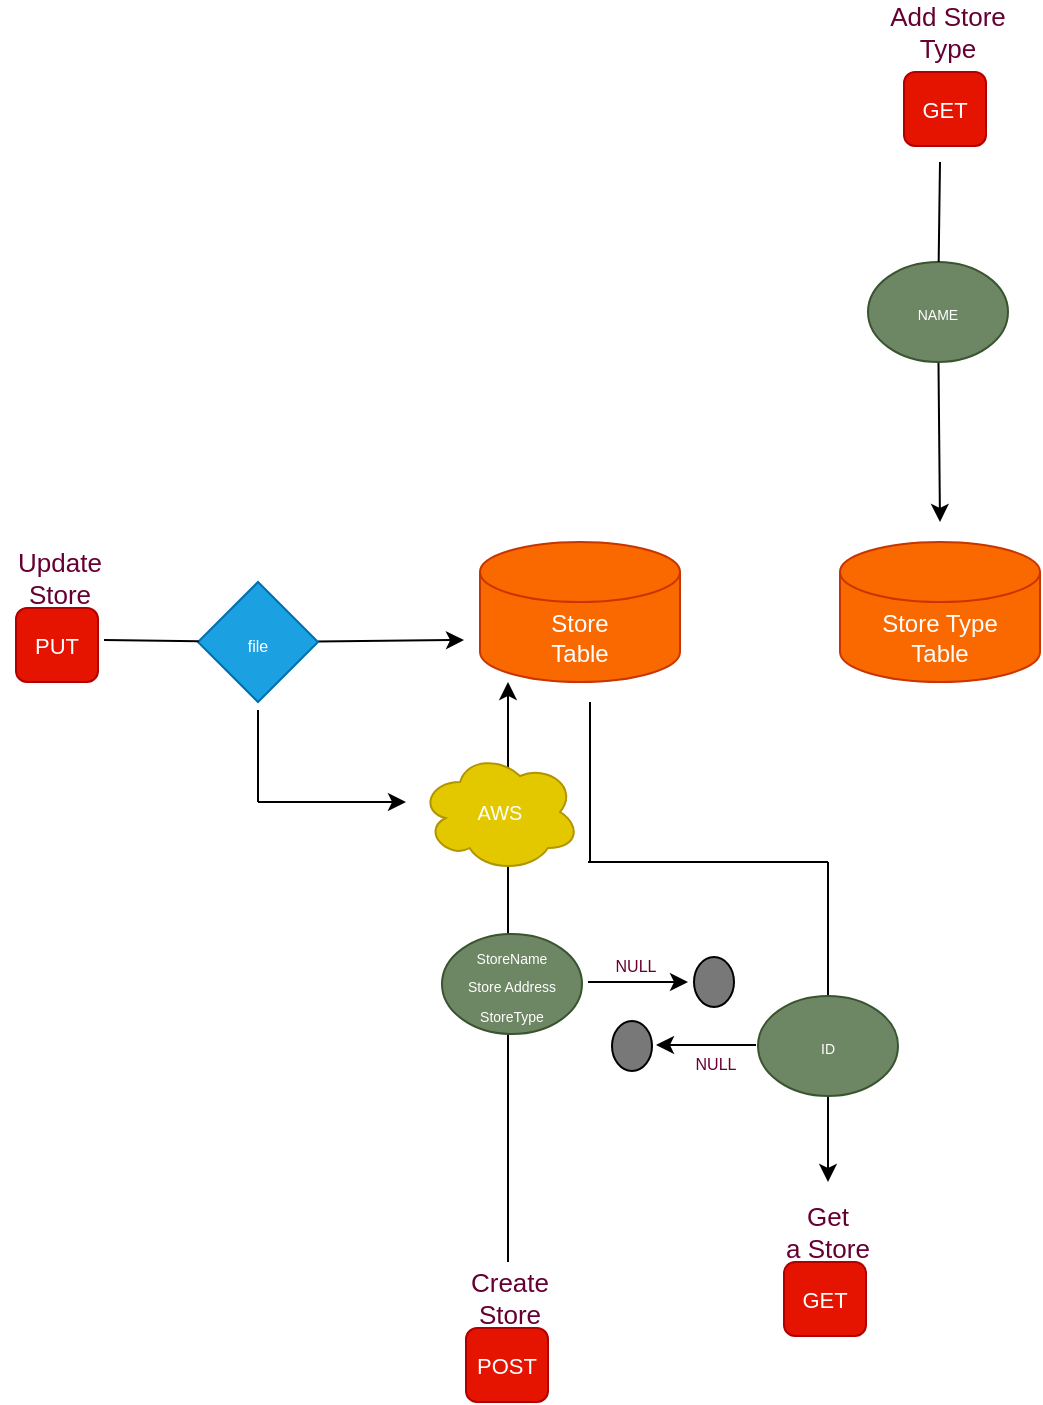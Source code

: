 <mxfile version="20.4.0" type="github">
  <diagram id="i9xrxphUEHvW15t4KBRU" name="Page-1">
    <mxGraphModel dx="786" dy="546" grid="1" gridSize="10" guides="1" tooltips="1" connect="1" arrows="1" fold="1" page="1" pageScale="1" pageWidth="90000" pageHeight="90000" math="0" shadow="0">
      <root>
        <mxCell id="0" />
        <mxCell id="1" parent="0" />
        <mxCell id="OTjgttVjAGzdU9vJC6uX-1" value="&lt;font color=&quot;#ffffff&quot;&gt;Store&lt;br&gt;Table&lt;/font&gt;" style="shape=cylinder3;whiteSpace=wrap;html=1;boundedLbl=1;backgroundOutline=1;size=15;fillColor=#fa6800;strokeColor=#C73500;fontColor=#000000;" vertex="1" parent="1">
          <mxGeometry x="1030" y="430" width="100" height="70" as="geometry" />
        </mxCell>
        <mxCell id="OTjgttVjAGzdU9vJC6uX-2" value="" style="endArrow=classic;html=1;rounded=0;fontColor=#FFFFFF;" edge="1" parent="1">
          <mxGeometry width="50" height="50" relative="1" as="geometry">
            <mxPoint x="1044" y="790" as="sourcePoint" />
            <mxPoint x="1044" y="500" as="targetPoint" />
          </mxGeometry>
        </mxCell>
        <mxCell id="OTjgttVjAGzdU9vJC6uX-4" value="&lt;font style=&quot;font-size: 7px;&quot;&gt;StoreName&lt;br&gt;Store Address&lt;br&gt;StoreType&lt;br&gt;&lt;/font&gt;" style="ellipse;whiteSpace=wrap;html=1;fontColor=#ffffff;fillColor=#6d8764;strokeColor=#3A5431;" vertex="1" parent="1">
          <mxGeometry x="1011" y="626" width="70" height="50" as="geometry" />
        </mxCell>
        <mxCell id="OTjgttVjAGzdU9vJC6uX-5" value="&lt;font color=&quot;#ffffff&quot; size=&quot;1&quot;&gt;AWS&lt;/font&gt;" style="ellipse;shape=cloud;whiteSpace=wrap;html=1;fontSize=7;fontColor=#000000;fillColor=#e3c800;strokeColor=#B09500;" vertex="1" parent="1">
          <mxGeometry x="1000" y="535" width="80" height="60" as="geometry" />
        </mxCell>
        <mxCell id="OTjgttVjAGzdU9vJC6uX-7" value="" style="endArrow=classic;html=1;rounded=0;fontSize=8;fontColor=#FFFFFF;" edge="1" parent="1">
          <mxGeometry width="50" height="50" relative="1" as="geometry">
            <mxPoint x="1084" y="650" as="sourcePoint" />
            <mxPoint x="1134" y="650" as="targetPoint" />
          </mxGeometry>
        </mxCell>
        <mxCell id="OTjgttVjAGzdU9vJC6uX-8" value="&lt;font color=&quot;#660033&quot;&gt;NULL&lt;/font&gt;" style="text;html=1;strokeColor=none;fillColor=none;align=center;verticalAlign=middle;whiteSpace=wrap;rounded=0;fontSize=8;fontColor=#FFFFFF;" vertex="1" parent="1">
          <mxGeometry x="1078" y="627" width="60" height="30" as="geometry" />
        </mxCell>
        <mxCell id="OTjgttVjAGzdU9vJC6uX-9" value="" style="ellipse;whiteSpace=wrap;html=1;fontSize=8;fontColor=#660033;fillColor=#787878;" vertex="1" parent="1">
          <mxGeometry x="1137" y="637.5" width="20" height="25" as="geometry" />
        </mxCell>
        <mxCell id="OTjgttVjAGzdU9vJC6uX-10" value="&lt;font style=&quot;font-size: 13px;&quot;&gt;Create Store&lt;/font&gt;" style="text;html=1;strokeColor=none;fillColor=none;align=center;verticalAlign=middle;whiteSpace=wrap;rounded=0;fontSize=8;fontColor=#660033;" vertex="1" parent="1">
          <mxGeometry x="1015" y="793" width="60" height="30" as="geometry" />
        </mxCell>
        <mxCell id="OTjgttVjAGzdU9vJC6uX-11" value="POST" style="rounded=1;whiteSpace=wrap;html=1;fontSize=11;fontColor=#ffffff;fillColor=#e51400;strokeColor=#B20000;" vertex="1" parent="1">
          <mxGeometry x="1023" y="823" width="41" height="37" as="geometry" />
        </mxCell>
        <mxCell id="OTjgttVjAGzdU9vJC6uX-12" value="" style="endArrow=none;html=1;rounded=0;fontSize=13;fontColor=#660033;" edge="1" parent="1">
          <mxGeometry width="50" height="50" relative="1" as="geometry">
            <mxPoint x="1085" y="510" as="sourcePoint" />
            <mxPoint x="1085" y="590" as="targetPoint" />
          </mxGeometry>
        </mxCell>
        <mxCell id="OTjgttVjAGzdU9vJC6uX-13" value="" style="endArrow=none;html=1;rounded=0;fontSize=13;fontColor=#660033;" edge="1" parent="1">
          <mxGeometry width="50" height="50" relative="1" as="geometry">
            <mxPoint x="1084" y="590" as="sourcePoint" />
            <mxPoint x="1204" y="590" as="targetPoint" />
          </mxGeometry>
        </mxCell>
        <mxCell id="OTjgttVjAGzdU9vJC6uX-14" value="" style="endArrow=classic;html=1;rounded=0;fontSize=13;fontColor=#660033;" edge="1" parent="1">
          <mxGeometry width="50" height="50" relative="1" as="geometry">
            <mxPoint x="1204" y="590" as="sourcePoint" />
            <mxPoint x="1204" y="750" as="targetPoint" />
          </mxGeometry>
        </mxCell>
        <mxCell id="OTjgttVjAGzdU9vJC6uX-15" value="&lt;span style=&quot;font-size: 13px;&quot;&gt;Get&lt;br&gt;a Store&lt;br&gt;&lt;/span&gt;" style="text;html=1;strokeColor=none;fillColor=none;align=center;verticalAlign=middle;whiteSpace=wrap;rounded=0;fontSize=8;fontColor=#660033;" vertex="1" parent="1">
          <mxGeometry x="1174" y="760" width="60" height="30" as="geometry" />
        </mxCell>
        <mxCell id="OTjgttVjAGzdU9vJC6uX-16" value="GET" style="rounded=1;whiteSpace=wrap;html=1;fontSize=11;fontColor=#ffffff;fillColor=#e51400;strokeColor=#B20000;" vertex="1" parent="1">
          <mxGeometry x="1182" y="790" width="41" height="37" as="geometry" />
        </mxCell>
        <mxCell id="OTjgttVjAGzdU9vJC6uX-17" value="&lt;font style=&quot;font-size: 7px;&quot;&gt;ID&lt;br&gt;&lt;/font&gt;" style="ellipse;whiteSpace=wrap;html=1;fontColor=#ffffff;fillColor=#6d8764;strokeColor=#3A5431;" vertex="1" parent="1">
          <mxGeometry x="1169" y="657" width="70" height="50" as="geometry" />
        </mxCell>
        <mxCell id="OTjgttVjAGzdU9vJC6uX-18" value="" style="endArrow=classic;html=1;rounded=0;fontSize=13;fontColor=#660033;" edge="1" parent="1">
          <mxGeometry width="50" height="50" relative="1" as="geometry">
            <mxPoint x="1168" y="681.5" as="sourcePoint" />
            <mxPoint x="1118" y="681.5" as="targetPoint" />
          </mxGeometry>
        </mxCell>
        <mxCell id="OTjgttVjAGzdU9vJC6uX-19" value="" style="ellipse;whiteSpace=wrap;html=1;fontSize=8;fontColor=#660033;fillColor=#787878;" vertex="1" parent="1">
          <mxGeometry x="1096" y="669.5" width="20" height="25" as="geometry" />
        </mxCell>
        <mxCell id="OTjgttVjAGzdU9vJC6uX-20" value="&lt;font color=&quot;#660033&quot;&gt;NULL&lt;/font&gt;" style="text;html=1;strokeColor=none;fillColor=none;align=center;verticalAlign=middle;whiteSpace=wrap;rounded=0;fontSize=8;fontColor=#FFFFFF;" vertex="1" parent="1">
          <mxGeometry x="1118" y="676" width="60" height="30" as="geometry" />
        </mxCell>
        <mxCell id="OTjgttVjAGzdU9vJC6uX-21" value="" style="endArrow=classic;html=1;rounded=0;fontSize=13;fontColor=#660033;startArrow=none;" edge="1" parent="1" source="OTjgttVjAGzdU9vJC6uX-23">
          <mxGeometry width="50" height="50" relative="1" as="geometry">
            <mxPoint x="842" y="479" as="sourcePoint" />
            <mxPoint x="1022" y="479" as="targetPoint" />
          </mxGeometry>
        </mxCell>
        <mxCell id="OTjgttVjAGzdU9vJC6uX-23" value="&lt;font style=&quot;font-size: 8px;&quot;&gt;file&lt;/font&gt;" style="rhombus;whiteSpace=wrap;html=1;fontSize=13;fontColor=#ffffff;fillColor=#1ba1e2;strokeColor=#006EAF;" vertex="1" parent="1">
          <mxGeometry x="889" y="450" width="60" height="60" as="geometry" />
        </mxCell>
        <mxCell id="OTjgttVjAGzdU9vJC6uX-24" value="" style="endArrow=none;html=1;rounded=0;fontSize=13;fontColor=#660033;" edge="1" parent="1" target="OTjgttVjAGzdU9vJC6uX-23">
          <mxGeometry width="50" height="50" relative="1" as="geometry">
            <mxPoint x="842" y="479" as="sourcePoint" />
            <mxPoint x="1022" y="479" as="targetPoint" />
          </mxGeometry>
        </mxCell>
        <mxCell id="OTjgttVjAGzdU9vJC6uX-25" value="" style="endArrow=none;html=1;rounded=0;fontSize=13;fontColor=#660033;" edge="1" parent="1">
          <mxGeometry width="50" height="50" relative="1" as="geometry">
            <mxPoint x="919" y="514" as="sourcePoint" />
            <mxPoint x="919" y="560" as="targetPoint" />
          </mxGeometry>
        </mxCell>
        <mxCell id="OTjgttVjAGzdU9vJC6uX-26" value="" style="endArrow=classic;html=1;rounded=0;fontSize=13;fontColor=#660033;" edge="1" parent="1">
          <mxGeometry width="50" height="50" relative="1" as="geometry">
            <mxPoint x="919" y="560" as="sourcePoint" />
            <mxPoint x="993" y="560" as="targetPoint" />
          </mxGeometry>
        </mxCell>
        <mxCell id="OTjgttVjAGzdU9vJC6uX-27" value="&lt;font style=&quot;font-size: 13px;&quot;&gt;Update Store&lt;/font&gt;" style="text;html=1;strokeColor=none;fillColor=none;align=center;verticalAlign=middle;whiteSpace=wrap;rounded=0;fontSize=8;fontColor=#660033;" vertex="1" parent="1">
          <mxGeometry x="790" y="433" width="60" height="30" as="geometry" />
        </mxCell>
        <mxCell id="OTjgttVjAGzdU9vJC6uX-28" value="PUT" style="rounded=1;whiteSpace=wrap;html=1;fontSize=11;fontColor=#ffffff;fillColor=#e51400;strokeColor=#B20000;" vertex="1" parent="1">
          <mxGeometry x="798" y="463" width="41" height="37" as="geometry" />
        </mxCell>
        <mxCell id="OTjgttVjAGzdU9vJC6uX-29" value="&lt;font color=&quot;#ffffff&quot;&gt;Store Type&lt;br&gt;Table&lt;/font&gt;" style="shape=cylinder3;whiteSpace=wrap;html=1;boundedLbl=1;backgroundOutline=1;size=15;fillColor=#fa6800;strokeColor=#C73500;fontColor=#000000;" vertex="1" parent="1">
          <mxGeometry x="1210" y="430" width="100" height="70" as="geometry" />
        </mxCell>
        <mxCell id="OTjgttVjAGzdU9vJC6uX-31" value="" style="endArrow=classic;html=1;rounded=0;fontSize=8;fontColor=#660033;startArrow=none;" edge="1" parent="1" source="OTjgttVjAGzdU9vJC6uX-34">
          <mxGeometry width="50" height="50" relative="1" as="geometry">
            <mxPoint x="1260" y="240" as="sourcePoint" />
            <mxPoint x="1260" y="420" as="targetPoint" />
          </mxGeometry>
        </mxCell>
        <mxCell id="OTjgttVjAGzdU9vJC6uX-32" value="&lt;span style=&quot;font-size: 13px;&quot;&gt;Add Store Type&lt;br&gt;&lt;/span&gt;" style="text;html=1;strokeColor=none;fillColor=none;align=center;verticalAlign=middle;whiteSpace=wrap;rounded=0;fontSize=8;fontColor=#660033;" vertex="1" parent="1">
          <mxGeometry x="1234" y="160" width="60" height="30" as="geometry" />
        </mxCell>
        <mxCell id="OTjgttVjAGzdU9vJC6uX-33" value="GET" style="rounded=1;whiteSpace=wrap;html=1;fontSize=11;fontColor=#ffffff;fillColor=#e51400;strokeColor=#B20000;" vertex="1" parent="1">
          <mxGeometry x="1242" y="195" width="41" height="37" as="geometry" />
        </mxCell>
        <mxCell id="OTjgttVjAGzdU9vJC6uX-34" value="&lt;font style=&quot;font-size: 7px;&quot;&gt;NAME&lt;br&gt;&lt;/font&gt;" style="ellipse;whiteSpace=wrap;html=1;fontColor=#ffffff;fillColor=#6d8764;strokeColor=#3A5431;" vertex="1" parent="1">
          <mxGeometry x="1224" y="290" width="70" height="50" as="geometry" />
        </mxCell>
        <mxCell id="OTjgttVjAGzdU9vJC6uX-35" value="" style="endArrow=none;html=1;rounded=0;fontSize=8;fontColor=#660033;" edge="1" parent="1" target="OTjgttVjAGzdU9vJC6uX-34">
          <mxGeometry width="50" height="50" relative="1" as="geometry">
            <mxPoint x="1260" y="240" as="sourcePoint" />
            <mxPoint x="1260" y="420" as="targetPoint" />
          </mxGeometry>
        </mxCell>
      </root>
    </mxGraphModel>
  </diagram>
</mxfile>
